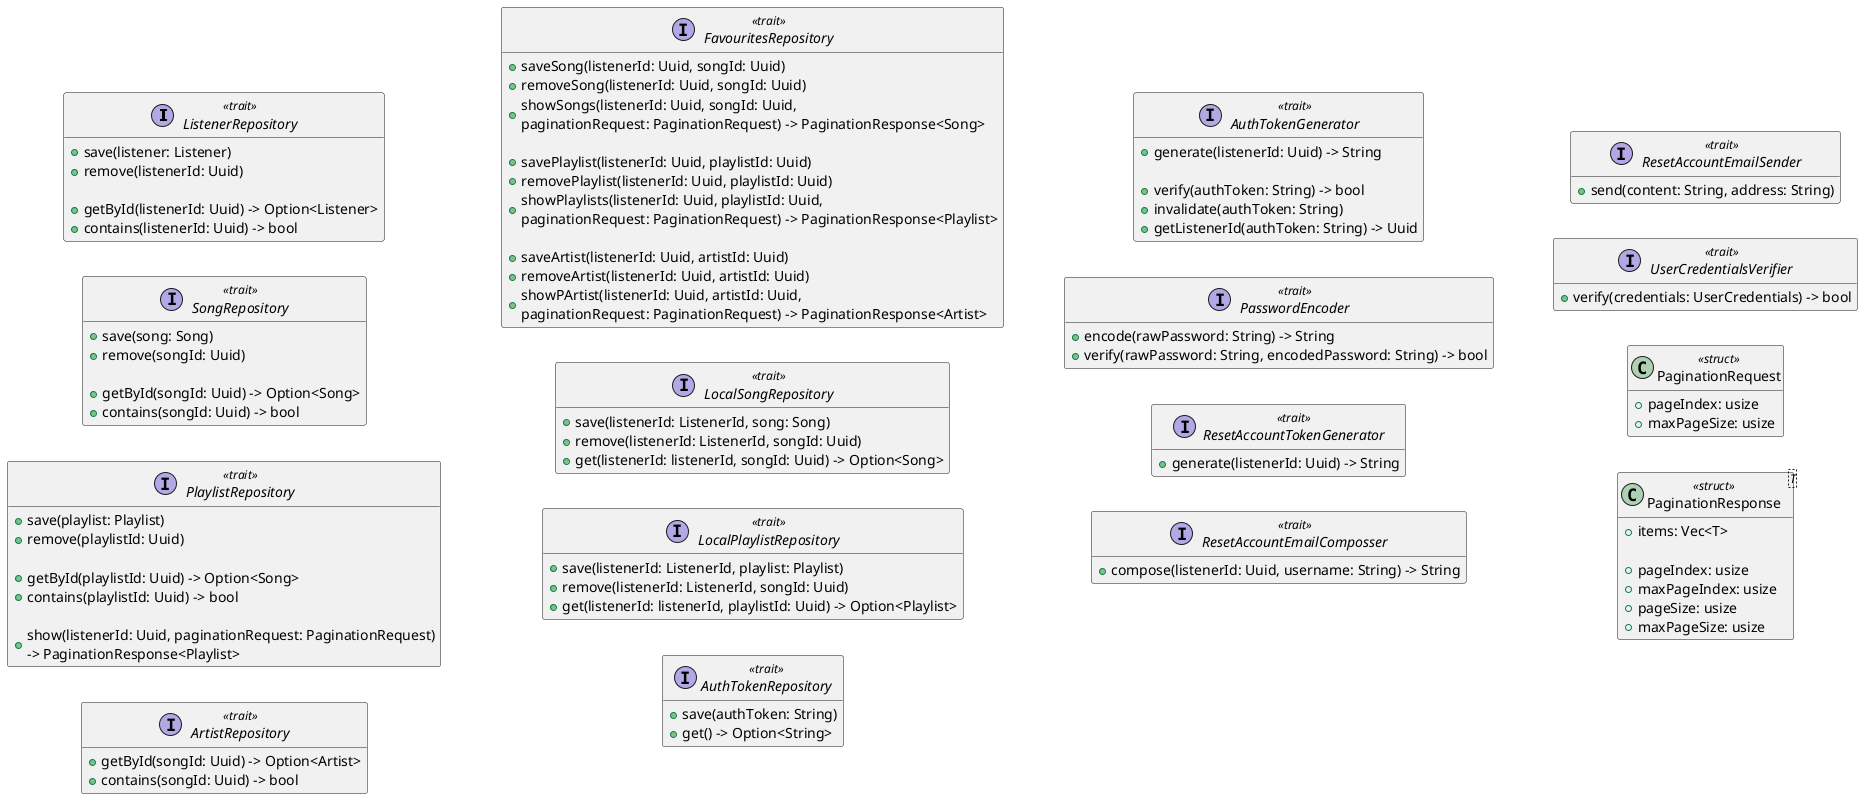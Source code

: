 @startuml

left to right direction
hide empty members
skinparam BackgroundColor transparent

interface ListenerRepository <<trait>> {
    + save(listener: Listener)
    + remove(listenerId: Uuid)
    
    + getById(listenerId: Uuid) -> Option<Listener>
    + contains(listenerId: Uuid) -> bool
}

interface SongRepository <<trait>> {
    + save(song: Song)
    + remove(songId: Uuid)
    
    + getById(songId: Uuid) -> Option<Song>
    + contains(songId: Uuid) -> bool
}

interface PlaylistRepository <<trait>> {
    + save(playlist: Playlist)
    + remove(playlistId: Uuid)
    
    + getById(playlistId: Uuid) -> Option<Song>
    + contains(playlistId: Uuid) -> bool

    + show(listenerId: Uuid, paginationRequest: PaginationRequest)\n-> PaginationResponse<Playlist>
}

interface ArtistRepository <<trait>> {
    + getById(songId: Uuid) -> Option<Artist>
    + contains(songId: Uuid) -> bool
}

interface FavouritesRepository <<trait>> {
    + saveSong(listenerId: Uuid, songId: Uuid)
    + removeSong(listenerId: Uuid, songId: Uuid)
    + showSongs(listenerId: Uuid, songId: Uuid, \npaginationRequest: PaginationRequest) -> PaginationResponse<Song>

    + savePlaylist(listenerId: Uuid, playlistId: Uuid)
    + removePlaylist(listenerId: Uuid, playlistId: Uuid)
    + showPlaylists(listenerId: Uuid, playlistId: Uuid, \npaginationRequest: PaginationRequest) -> PaginationResponse<Playlist>

    + saveArtist(listenerId: Uuid, artistId: Uuid)
    + removeArtist(listenerId: Uuid, artistId: Uuid)
    + showPArtist(listenerId: Uuid, artistId: Uuid, \npaginationRequest: PaginationRequest) -> PaginationResponse<Artist>
}

interface LocalSongRepository <<trait>> {
    + save(listenerId: ListenerId, song: Song)
    + remove(listenerId: ListenerId, songId: Uuid)
    + get(listenerId: listenerId, songId: Uuid) -> Option<Song>
}

interface LocalPlaylistRepository <<trait>> {
    + save(listenerId: ListenerId, playlist: Playlist)
    + remove(listenerId: ListenerId, songId: Uuid)
    + get(listenerId: listenerId, playlistId: Uuid) -> Option<Playlist>
}

interface AuthTokenRepository <<trait>> {
    + save(authToken: String)
    + get() -> Option<String>
}

interface AuthTokenGenerator <<trait>> {
    + generate(listenerId: Uuid) -> String

    + verify(authToken: String) -> bool
    + invalidate(authToken: String)
    + getListenerId(authToken: String) -> Uuid
}

interface PasswordEncoder <<trait>> {
    + encode(rawPassword: String) -> String
    + verify(rawPassword: String, encodedPassword: String) -> bool
}

interface ResetAccountTokenGenerator <<trait>> {
    + generate(listenerId: Uuid) -> String
}

interface ResetAccountEmailComposser <<trait>> {
    + compose(listenerId: Uuid, username: String) -> String
}

interface ResetAccountEmailSender <<trait>> {
    + send(content: String, address: String)
}

interface UserCredentialsVerifier <<trait>> {
    + verify(credentials: UserCredentials) -> bool
}

class PaginationRequest <<struct>> {
    + pageIndex: usize
    + maxPageSize: usize
}

class PaginationResponse<T> <<struct>> {
    + items: Vec<T>

    + pageIndex: usize
    + maxPageIndex: usize
    + pageSize: usize
    + maxPageSize: usize
}

@enduml
